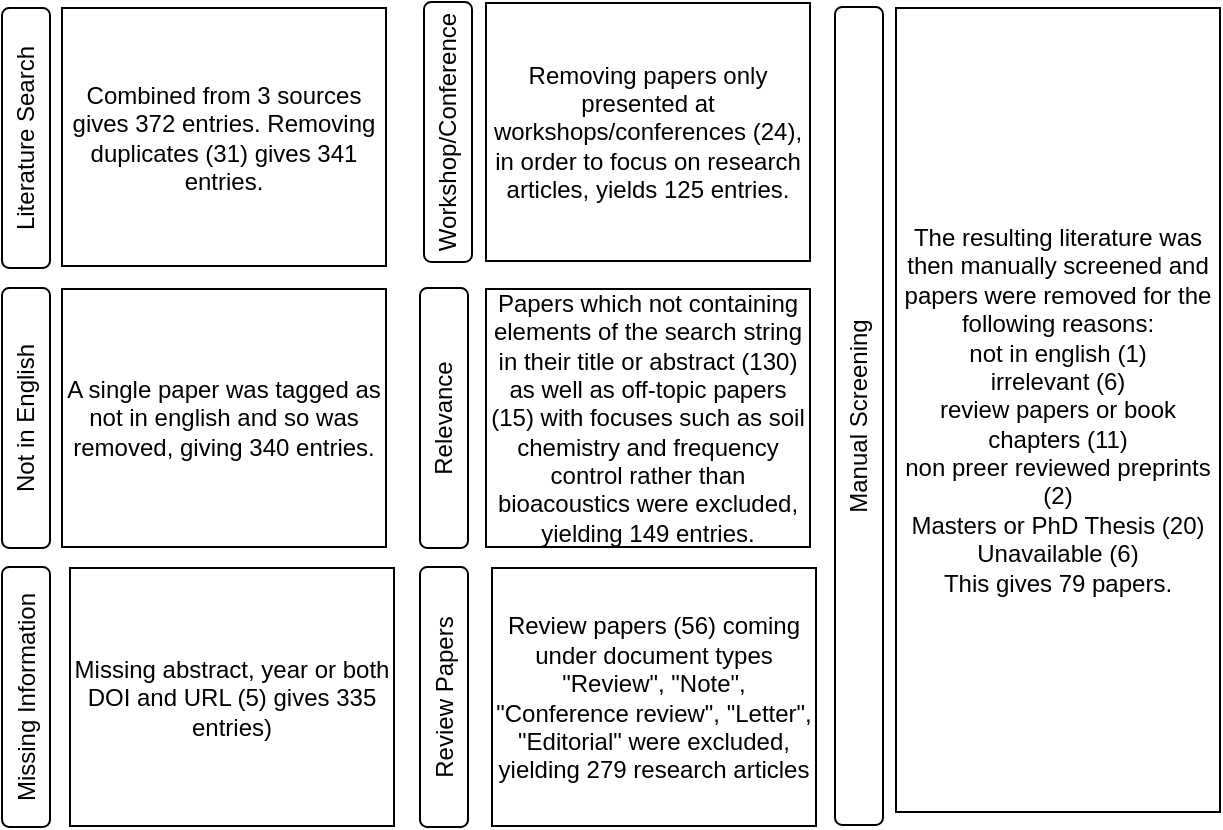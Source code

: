 <mxfile version="25.0.1">
  <diagram name="Page-1" id="03cAUcTsqjroBgGnRWG_">
    <mxGraphModel dx="742" dy="553" grid="0" gridSize="10" guides="1" tooltips="1" connect="1" arrows="1" fold="1" page="0" pageScale="1" pageWidth="1654" pageHeight="1169" math="0" shadow="0">
      <root>
        <mxCell id="0" />
        <mxCell id="1" parent="0" />
        <mxCell id="Gv4cFFOPoyniPkkTgmnp-1" value="Literature Search" style="rounded=1;whiteSpace=wrap;html=1;rotation=-90;" vertex="1" parent="1">
          <mxGeometry x="158" y="104" width="130" height="24" as="geometry" />
        </mxCell>
        <mxCell id="Gv4cFFOPoyniPkkTgmnp-2" value="Missing Information" style="rounded=1;whiteSpace=wrap;html=1;rotation=-90;" vertex="1" parent="1">
          <mxGeometry x="158" y="383.5" width="130" height="24" as="geometry" />
        </mxCell>
        <mxCell id="Gv4cFFOPoyniPkkTgmnp-3" value="Review Papers" style="rounded=1;whiteSpace=wrap;html=1;rotation=-90;" vertex="1" parent="1">
          <mxGeometry x="367" y="383.5" width="130" height="24" as="geometry" />
        </mxCell>
        <mxCell id="Gv4cFFOPoyniPkkTgmnp-4" value="Relevance" style="rounded=1;whiteSpace=wrap;html=1;rotation=-90;" vertex="1" parent="1">
          <mxGeometry x="367" y="244" width="130" height="24" as="geometry" />
        </mxCell>
        <mxCell id="Gv4cFFOPoyniPkkTgmnp-6" value="Workshop/Conference" style="rounded=1;whiteSpace=wrap;html=1;rotation=-90;" vertex="1" parent="1">
          <mxGeometry x="369" y="101" width="130" height="24" as="geometry" />
        </mxCell>
        <mxCell id="Gv4cFFOPoyniPkkTgmnp-7" value="Manual Screening" style="rounded=1;whiteSpace=wrap;html=1;rotation=-90;" vertex="1" parent="1">
          <mxGeometry x="435" y="243" width="409" height="24" as="geometry" />
        </mxCell>
        <mxCell id="Gv4cFFOPoyniPkkTgmnp-9" value="Combined from 3 sources gives 372 entries. Removing duplicates (31) gives 341 entries." style="rounded=0;whiteSpace=wrap;html=1;" vertex="1" parent="1">
          <mxGeometry x="241" y="51" width="162" height="129" as="geometry" />
        </mxCell>
        <mxCell id="Gv4cFFOPoyniPkkTgmnp-10" value="Missing abstract, year or both DOI and URL (5) gives 335 entries)" style="rounded=0;whiteSpace=wrap;html=1;" vertex="1" parent="1">
          <mxGeometry x="245" y="331" width="162" height="129" as="geometry" />
        </mxCell>
        <mxCell id="Gv4cFFOPoyniPkkTgmnp-11" value="Review papers (56) coming under document types &quot;Review&quot;, &quot;Note&quot;, &quot;Conference review&quot;, &quot;Letter&quot;, &quot;Editorial&quot; were excluded, yielding 279 research articles" style="rounded=0;whiteSpace=wrap;html=1;" vertex="1" parent="1">
          <mxGeometry x="456" y="331" width="162" height="129" as="geometry" />
        </mxCell>
        <mxCell id="Gv4cFFOPoyniPkkTgmnp-12" value="&lt;div&gt;Papers which not containing elements of the search string in their title or abstract (130) as well as off-&lt;span style=&quot;background-color: initial;&quot;&gt;topic papers (15) with focuses such as soil chemistry and frequency control rather than bioacoustics were excluded, yielding 149 entries.&lt;/span&gt;&lt;/div&gt;" style="rounded=0;whiteSpace=wrap;html=1;" vertex="1" parent="1">
          <mxGeometry x="453" y="191.5" width="162" height="129" as="geometry" />
        </mxCell>
        <mxCell id="Gv4cFFOPoyniPkkTgmnp-13" value="&lt;div&gt;Removing papers only presented at workshops/conferences (24), in order to focus on research articles, yields 125 entries.&lt;/div&gt;" style="rounded=0;whiteSpace=wrap;html=1;" vertex="1" parent="1">
          <mxGeometry x="453" y="48.5" width="162" height="129" as="geometry" />
        </mxCell>
        <mxCell id="Gv4cFFOPoyniPkkTgmnp-14" value="&lt;div&gt;The resulting literature was then manually screened and papers were removed for the following reasons:&lt;/div&gt;&lt;div&gt;not in english (1)&lt;/div&gt;&lt;div&gt;irrelevant (6)&lt;/div&gt;&lt;div&gt;review papers or book chapters (11)&lt;/div&gt;&lt;div&gt;non preer reviewed preprints (2)&lt;/div&gt;&lt;div&gt;Masters or PhD Thesis (20)&lt;/div&gt;&lt;div&gt;Unavailable (6)&lt;/div&gt;&lt;div&gt;This gives 79 papers.&lt;/div&gt;" style="rounded=0;whiteSpace=wrap;html=1;" vertex="1" parent="1">
          <mxGeometry x="658" y="51" width="162" height="402" as="geometry" />
        </mxCell>
        <mxCell id="Gv4cFFOPoyniPkkTgmnp-15" value="A single paper was tagged as not in english and so was removed, giving 340 entries." style="rounded=0;whiteSpace=wrap;html=1;" vertex="1" parent="1">
          <mxGeometry x="241" y="191.5" width="162" height="129" as="geometry" />
        </mxCell>
        <mxCell id="Gv4cFFOPoyniPkkTgmnp-18" value="Not in English" style="rounded=1;whiteSpace=wrap;html=1;rotation=-90;" vertex="1" parent="1">
          <mxGeometry x="158" y="244" width="130" height="24" as="geometry" />
        </mxCell>
      </root>
    </mxGraphModel>
  </diagram>
</mxfile>
